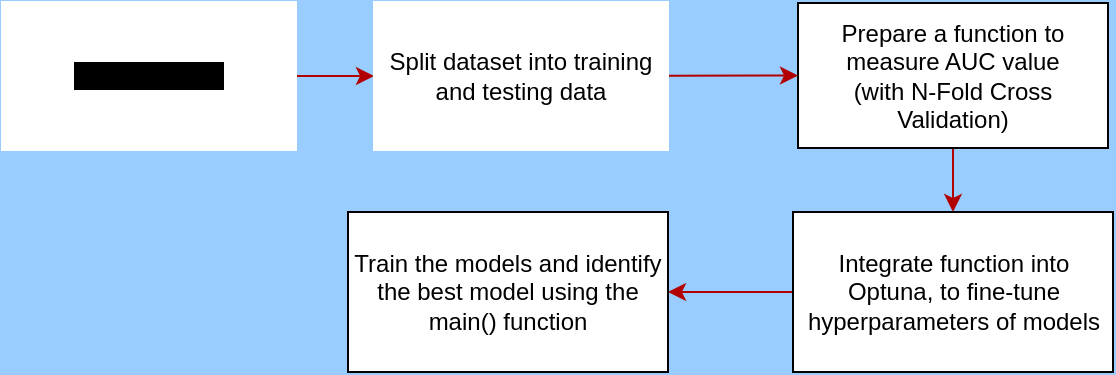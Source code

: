 <mxfile>
    <diagram id="AHjpwGQCxqOaTl0WwdkJ" name="Page-1">
        <mxGraphModel dx="640" dy="466" grid="0" gridSize="10" guides="1" tooltips="1" connect="1" arrows="1" fold="1" page="1" pageScale="1" pageWidth="850" pageHeight="1100" background="#99CCFF" math="0" shadow="0">
            <root>
                <mxCell id="0"/>
                <mxCell id="1" parent="0"/>
                <mxCell id="53" value="" style="edgeStyle=none;html=1;fillColor=#e51400;strokeColor=#B20000;" edge="1" parent="1" source="9" target="52">
                    <mxGeometry relative="1" as="geometry"/>
                </mxCell>
                <mxCell id="9" value="&lt;span style=&quot;background-color: rgb(0, 0, 0);&quot;&gt;Process Data&amp;nbsp;&lt;/span&gt;" style="rounded=0;whiteSpace=wrap;html=1;fontColor=default;labelBackgroundColor=none;strokeColor=#FFFFFF;" parent="1" vertex="1">
                    <mxGeometry x="35" y="36" width="147" height="74" as="geometry"/>
                </mxCell>
                <mxCell id="64" style="edgeStyle=none;html=1;entryX=1;entryY=0.5;entryDx=0;entryDy=0;fillColor=#e51400;strokeColor=#B20000;" edge="1" parent="1" source="42" target="45">
                    <mxGeometry relative="1" as="geometry"/>
                </mxCell>
                <mxCell id="42" value="Integrate function into Optuna, to fine-tune hyperparameters of models" style="rounded=0;whiteSpace=wrap;html=1;" parent="1" vertex="1">
                    <mxGeometry x="430.5" y="141" width="160" height="80" as="geometry"/>
                </mxCell>
                <mxCell id="45" value="Train the models and identify the best model using the main() function" style="rounded=0;whiteSpace=wrap;html=1;" parent="1" vertex="1">
                    <mxGeometry x="208" y="141" width="160" height="80" as="geometry"/>
                </mxCell>
                <mxCell id="57" value="" style="edgeStyle=none;html=1;fillColor=#e51400;strokeColor=#B20000;" edge="1" parent="1" source="13" target="42">
                    <mxGeometry relative="1" as="geometry"/>
                </mxCell>
                <mxCell id="13" value="Prepare a function to measure AUC value &lt;br&gt;(with N-Fold Cross Validation)" style="rounded=0;whiteSpace=wrap;html=1;" parent="1" vertex="1">
                    <mxGeometry x="433" y="36.5" width="155" height="72.5" as="geometry"/>
                </mxCell>
                <mxCell id="54" style="edgeStyle=none;html=1;entryX=0;entryY=0.5;entryDx=0;entryDy=0;fillColor=#e51400;strokeColor=#B20000;" edge="1" parent="1" source="52" target="13">
                    <mxGeometry relative="1" as="geometry"/>
                </mxCell>
                <mxCell id="52" value="Split dataset into training and testing data" style="rounded=0;whiteSpace=wrap;html=1;fontColor=default;labelBackgroundColor=none;strokeColor=#FFFFFF;" vertex="1" parent="1">
                    <mxGeometry x="221" y="36" width="147" height="74" as="geometry"/>
                </mxCell>
            </root>
        </mxGraphModel>
    </diagram>
</mxfile>
